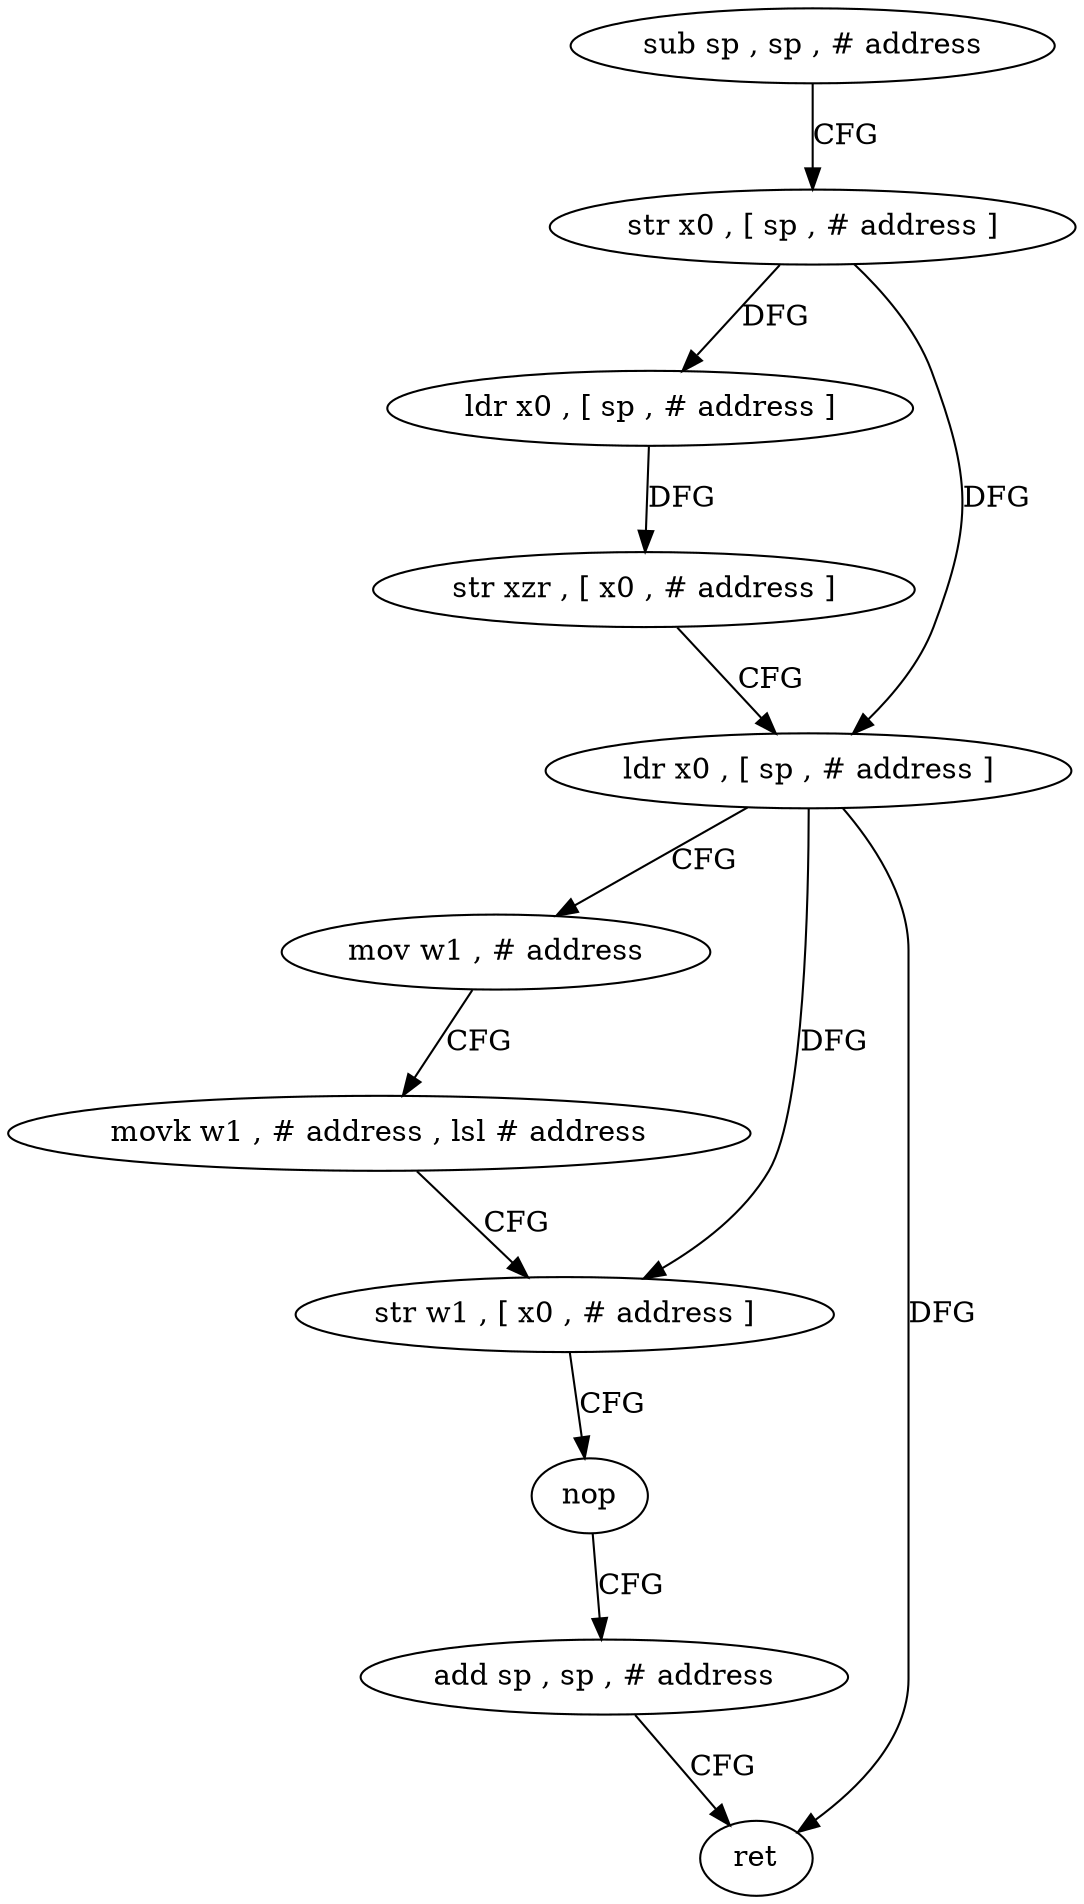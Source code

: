 digraph "func" {
"4522864" [label = "sub sp , sp , # address" ]
"4522868" [label = "str x0 , [ sp , # address ]" ]
"4522872" [label = "ldr x0 , [ sp , # address ]" ]
"4522876" [label = "str xzr , [ x0 , # address ]" ]
"4522880" [label = "ldr x0 , [ sp , # address ]" ]
"4522884" [label = "mov w1 , # address" ]
"4522888" [label = "movk w1 , # address , lsl # address" ]
"4522892" [label = "str w1 , [ x0 , # address ]" ]
"4522896" [label = "nop" ]
"4522900" [label = "add sp , sp , # address" ]
"4522904" [label = "ret" ]
"4522864" -> "4522868" [ label = "CFG" ]
"4522868" -> "4522872" [ label = "DFG" ]
"4522868" -> "4522880" [ label = "DFG" ]
"4522872" -> "4522876" [ label = "DFG" ]
"4522876" -> "4522880" [ label = "CFG" ]
"4522880" -> "4522884" [ label = "CFG" ]
"4522880" -> "4522892" [ label = "DFG" ]
"4522880" -> "4522904" [ label = "DFG" ]
"4522884" -> "4522888" [ label = "CFG" ]
"4522888" -> "4522892" [ label = "CFG" ]
"4522892" -> "4522896" [ label = "CFG" ]
"4522896" -> "4522900" [ label = "CFG" ]
"4522900" -> "4522904" [ label = "CFG" ]
}
